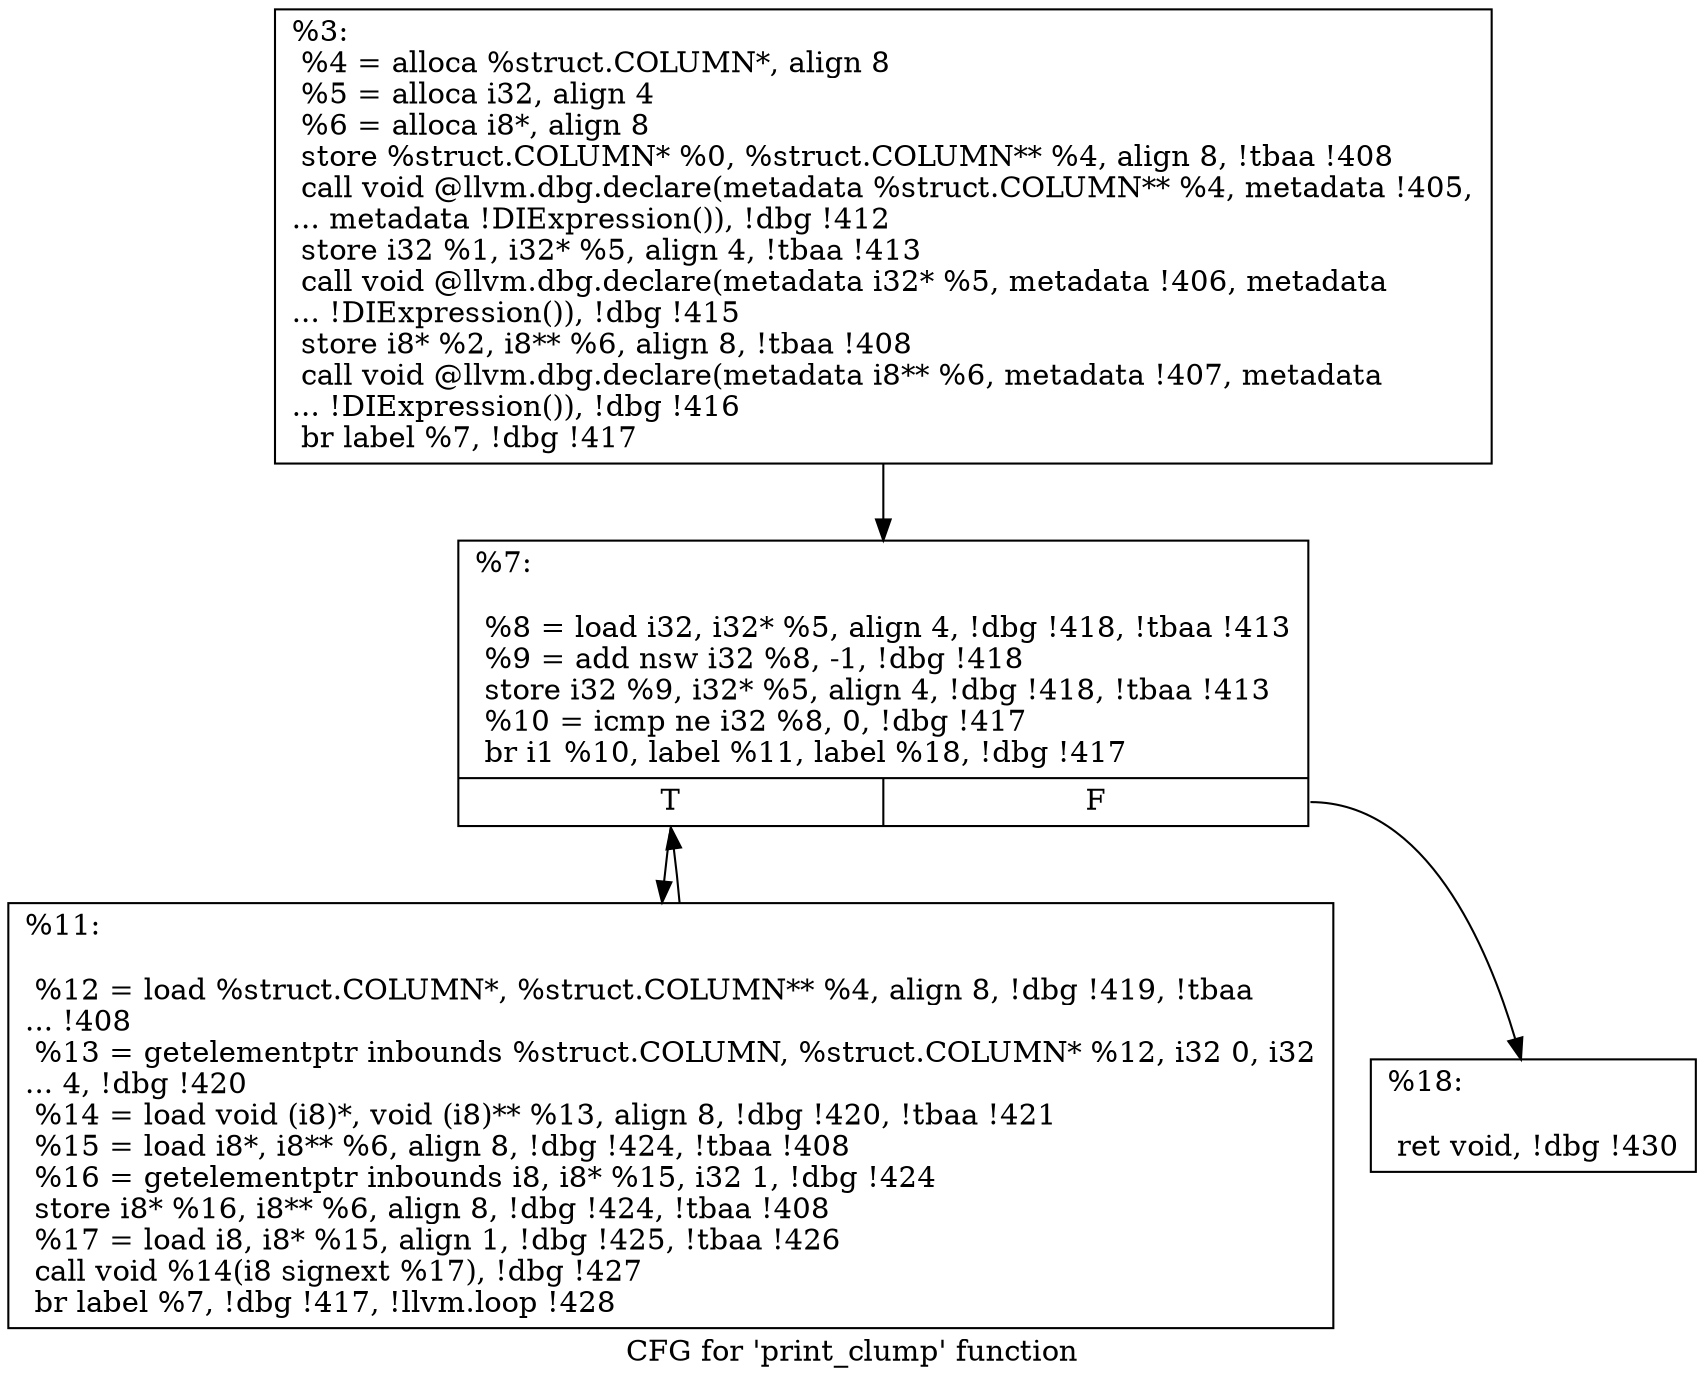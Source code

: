 digraph "CFG for 'print_clump' function" {
	label="CFG for 'print_clump' function";

	Node0x2196390 [shape=record,label="{%3:\l  %4 = alloca %struct.COLUMN*, align 8\l  %5 = alloca i32, align 4\l  %6 = alloca i8*, align 8\l  store %struct.COLUMN* %0, %struct.COLUMN** %4, align 8, !tbaa !408\l  call void @llvm.dbg.declare(metadata %struct.COLUMN** %4, metadata !405,\l... metadata !DIExpression()), !dbg !412\l  store i32 %1, i32* %5, align 4, !tbaa !413\l  call void @llvm.dbg.declare(metadata i32* %5, metadata !406, metadata\l... !DIExpression()), !dbg !415\l  store i8* %2, i8** %6, align 8, !tbaa !408\l  call void @llvm.dbg.declare(metadata i8** %6, metadata !407, metadata\l... !DIExpression()), !dbg !416\l  br label %7, !dbg !417\l}"];
	Node0x2196390 -> Node0x219c720;
	Node0x219c720 [shape=record,label="{%7:\l\l  %8 = load i32, i32* %5, align 4, !dbg !418, !tbaa !413\l  %9 = add nsw i32 %8, -1, !dbg !418\l  store i32 %9, i32* %5, align 4, !dbg !418, !tbaa !413\l  %10 = icmp ne i32 %8, 0, !dbg !417\l  br i1 %10, label %11, label %18, !dbg !417\l|{<s0>T|<s1>F}}"];
	Node0x219c720:s0 -> Node0x219c770;
	Node0x219c720:s1 -> Node0x219c7c0;
	Node0x219c770 [shape=record,label="{%11:\l\l  %12 = load %struct.COLUMN*, %struct.COLUMN** %4, align 8, !dbg !419, !tbaa\l... !408\l  %13 = getelementptr inbounds %struct.COLUMN, %struct.COLUMN* %12, i32 0, i32\l... 4, !dbg !420\l  %14 = load void (i8)*, void (i8)** %13, align 8, !dbg !420, !tbaa !421\l  %15 = load i8*, i8** %6, align 8, !dbg !424, !tbaa !408\l  %16 = getelementptr inbounds i8, i8* %15, i32 1, !dbg !424\l  store i8* %16, i8** %6, align 8, !dbg !424, !tbaa !408\l  %17 = load i8, i8* %15, align 1, !dbg !425, !tbaa !426\l  call void %14(i8 signext %17), !dbg !427\l  br label %7, !dbg !417, !llvm.loop !428\l}"];
	Node0x219c770 -> Node0x219c720;
	Node0x219c7c0 [shape=record,label="{%18:\l\l  ret void, !dbg !430\l}"];
}
